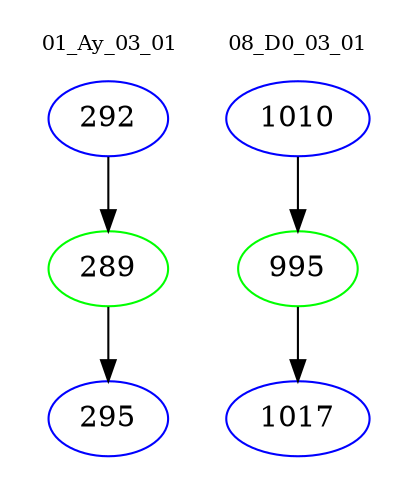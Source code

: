 digraph{
subgraph cluster_0 {
color = white
label = "01_Ay_03_01";
fontsize=10;
T0_292 [label="292", color="blue"]
T0_292 -> T0_289 [color="black"]
T0_289 [label="289", color="green"]
T0_289 -> T0_295 [color="black"]
T0_295 [label="295", color="blue"]
}
subgraph cluster_1 {
color = white
label = "08_D0_03_01";
fontsize=10;
T1_1010 [label="1010", color="blue"]
T1_1010 -> T1_995 [color="black"]
T1_995 [label="995", color="green"]
T1_995 -> T1_1017 [color="black"]
T1_1017 [label="1017", color="blue"]
}
}
